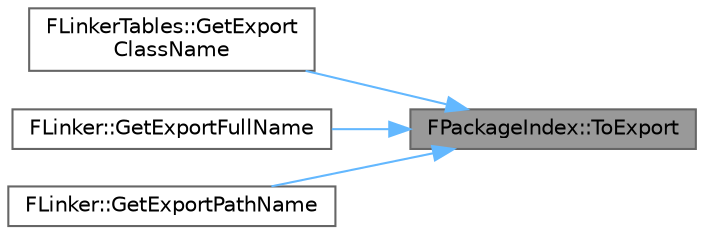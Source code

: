 digraph "FPackageIndex::ToExport"
{
 // INTERACTIVE_SVG=YES
 // LATEX_PDF_SIZE
  bgcolor="transparent";
  edge [fontname=Helvetica,fontsize=10,labelfontname=Helvetica,labelfontsize=10];
  node [fontname=Helvetica,fontsize=10,shape=box,height=0.2,width=0.4];
  rankdir="RL";
  Node1 [id="Node000001",label="FPackageIndex::ToExport",height=0.2,width=0.4,color="gray40", fillcolor="grey60", style="filled", fontcolor="black",tooltip="Check that this is an export and return the index into the export map."];
  Node1 -> Node2 [id="edge1_Node000001_Node000002",dir="back",color="steelblue1",style="solid",tooltip=" "];
  Node2 [id="Node000002",label="FLinkerTables::GetExport\lClassName",height=0.2,width=0.4,color="grey40", fillcolor="white", style="filled",URL="$dc/dc3/classFLinkerTables.html#a50ecec270f65256c3955ab96d8227de7",tooltip="Gets the class name for the specified index in the export map."];
  Node1 -> Node3 [id="edge2_Node000001_Node000003",dir="back",color="steelblue1",style="solid",tooltip=" "];
  Node3 [id="Node000003",label="FLinker::GetExportFullName",height=0.2,width=0.4,color="grey40", fillcolor="white", style="filled",URL="$d2/db2/classFLinker.html#ab9cd631e911ce9b4857112f2ab9db70e",tooltip="Return the full name of the UObject represented by the specified package index."];
  Node1 -> Node4 [id="edge3_Node000001_Node000004",dir="back",color="steelblue1",style="solid",tooltip=" "];
  Node4 [id="Node000004",label="FLinker::GetExportPathName",height=0.2,width=0.4,color="grey40", fillcolor="white", style="filled",URL="$d2/db2/classFLinker.html#af2c9bf0d062f2cf104557c3dbc505226",tooltip="Return the path name of the UObject represented by the specified export."];
}
